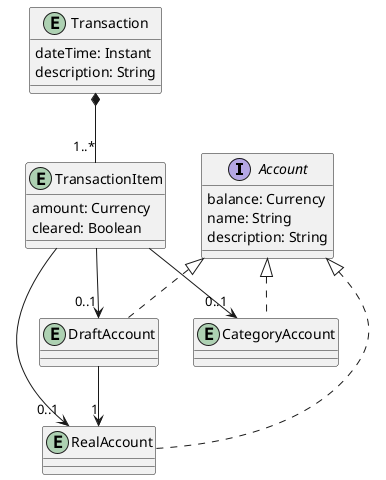 @startuml
'https://plantuml.com/class-diagram

interface Account {
    balance: Currency
    name: String
    description: String
}
entity Transaction {
    dateTime: Instant
    description: String
}
entity TransactionItem {
    amount: Currency
    cleared: Boolean
}
entity CategoryAccount
entity RealAccount
entity DraftAccount

Account <|.. CategoryAccount
Account <|.. RealAccount
Account <|.. DraftAccount

DraftAccount --> "1" RealAccount

TransactionItem --> "0..1" CategoryAccount
TransactionItem --> "0..1" RealAccount
TransactionItem --> "0..1" DraftAccount
Transaction *-- "1..*" TransactionItem

@enduml
